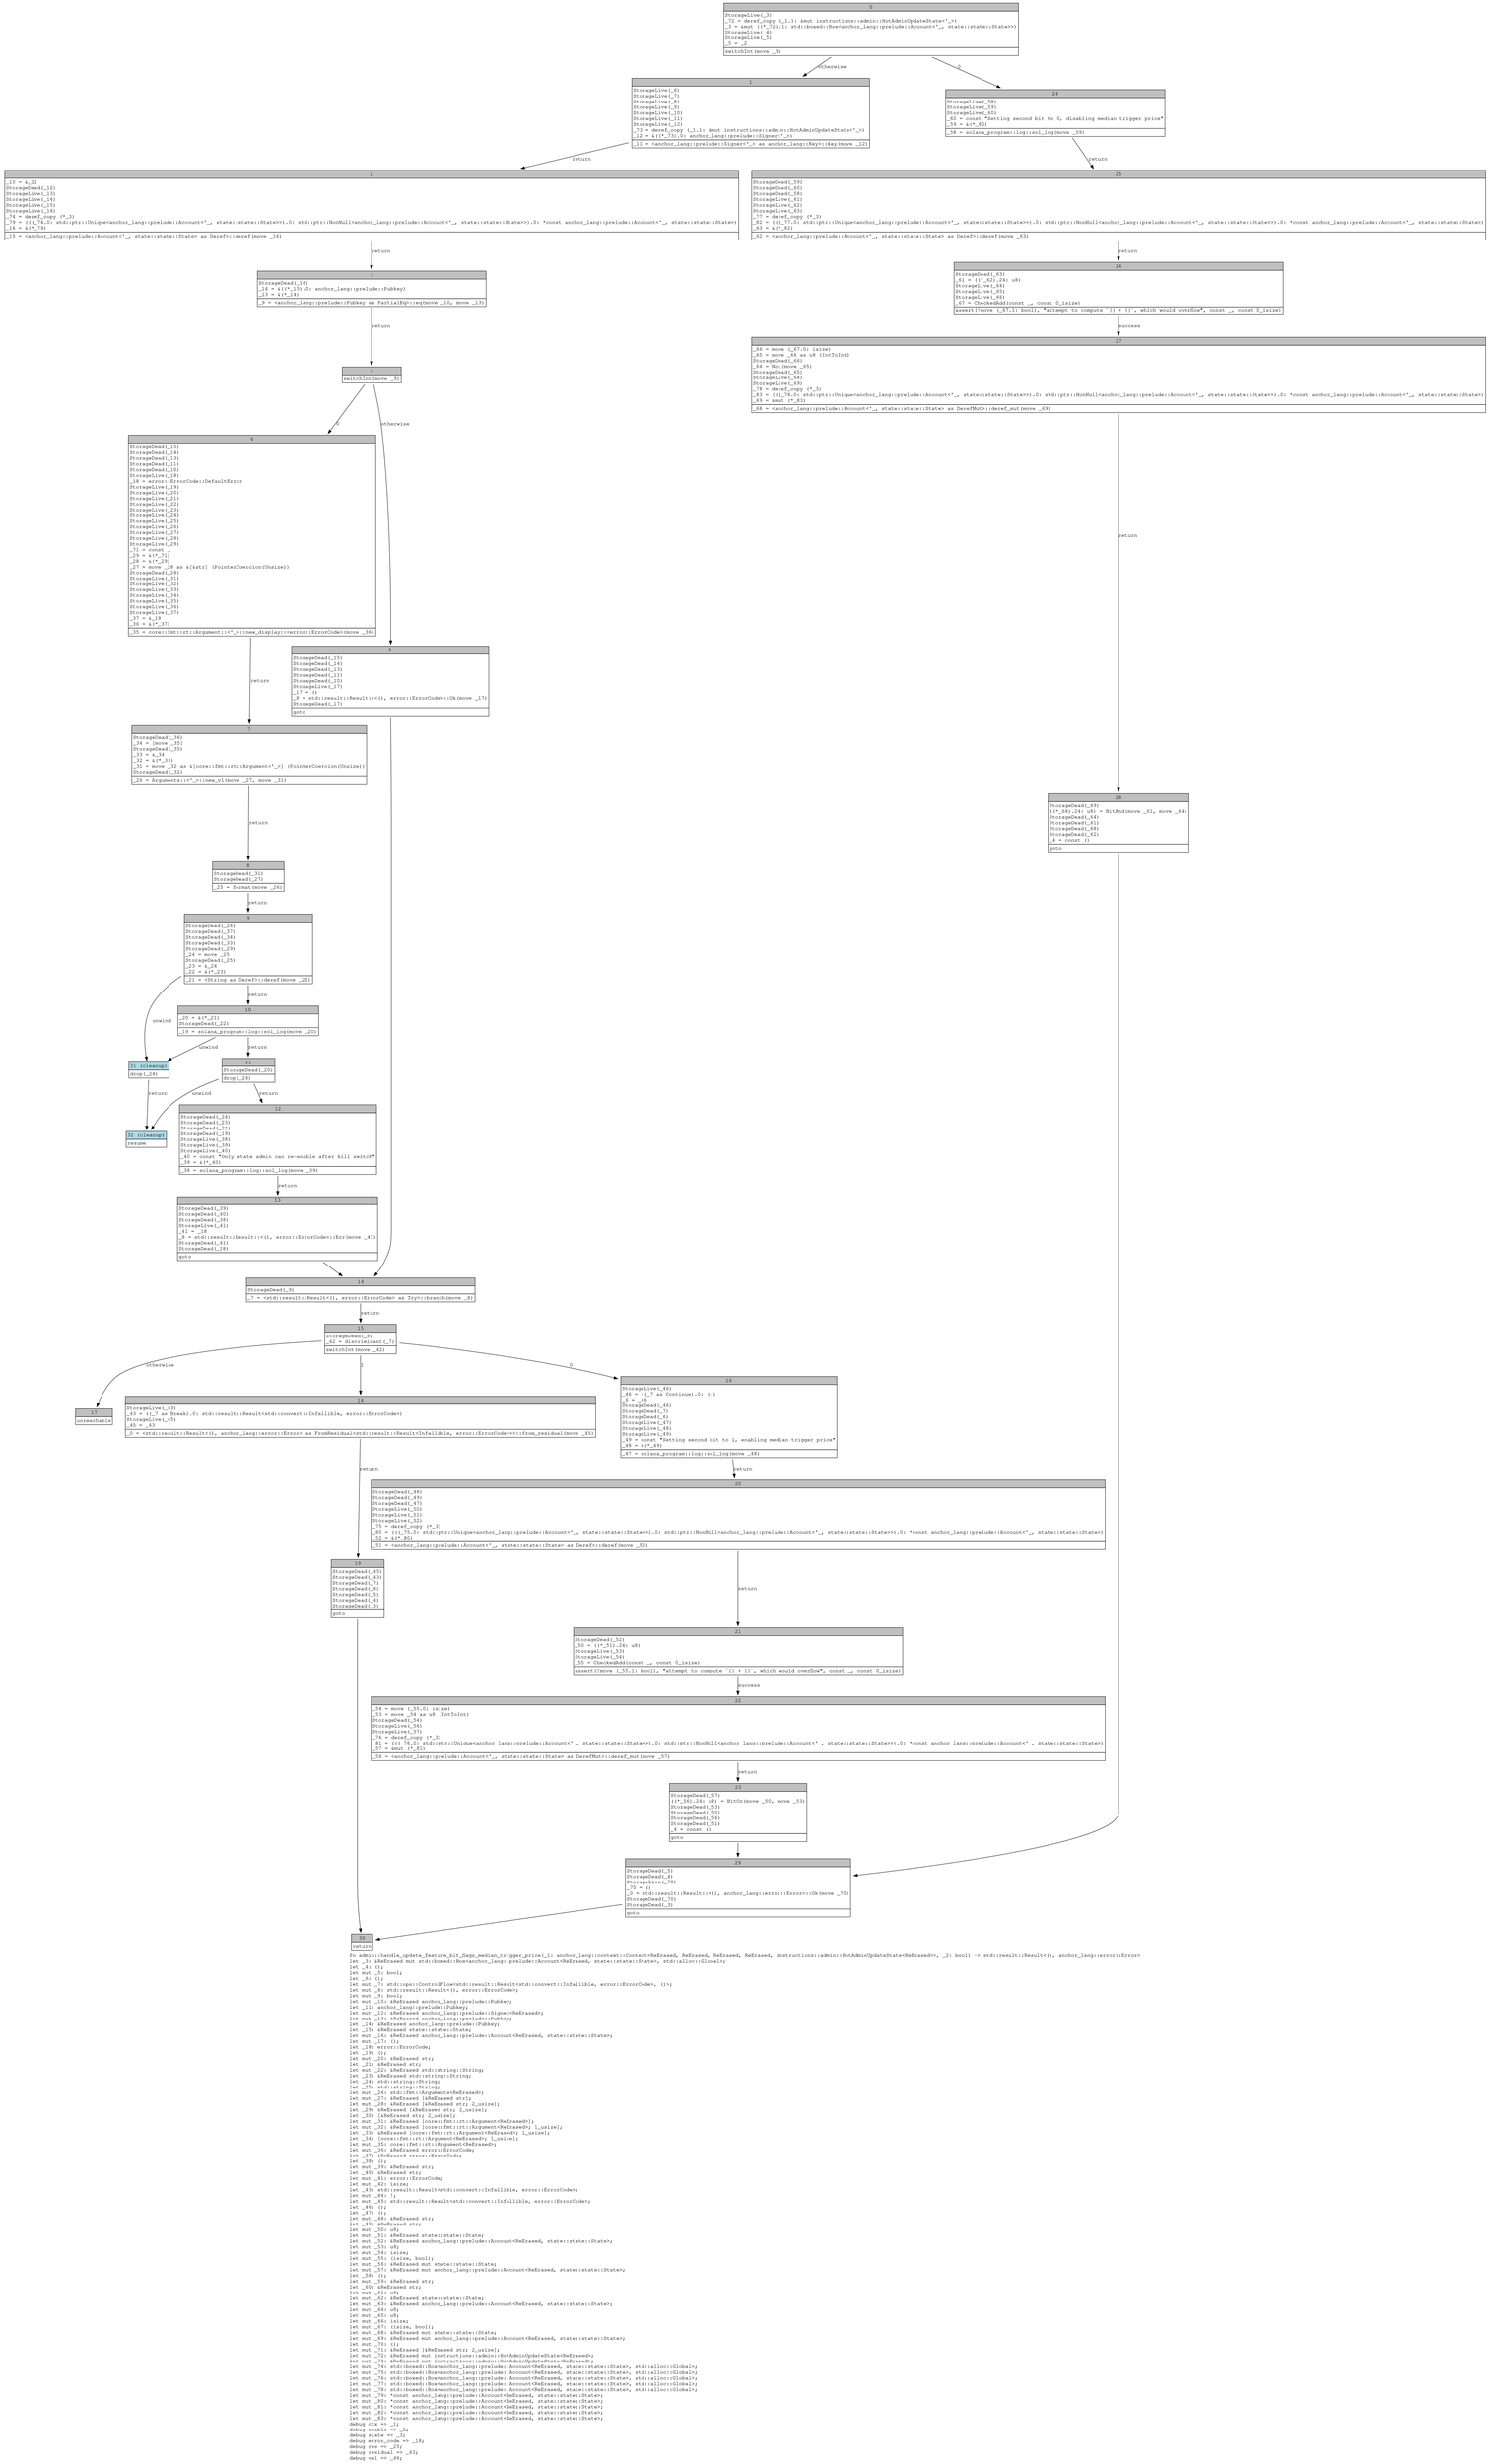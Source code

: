 digraph Mir_0_1131 {
    graph [fontname="Courier, monospace"];
    node [fontname="Courier, monospace"];
    edge [fontname="Courier, monospace"];
    label=<fn admin::handle_update_feature_bit_flags_median_trigger_price(_1: anchor_lang::context::Context&lt;ReErased, ReErased, ReErased, ReErased, instructions::admin::HotAdminUpdateState&lt;ReErased&gt;&gt;, _2: bool) -&gt; std::result::Result&lt;(), anchor_lang::error::Error&gt;<br align="left"/>let _3: &amp;ReErased mut std::boxed::Box&lt;anchor_lang::prelude::Account&lt;ReErased, state::state::State&gt;, std::alloc::Global&gt;;<br align="left"/>let _4: ();<br align="left"/>let mut _5: bool;<br align="left"/>let _6: ();<br align="left"/>let mut _7: std::ops::ControlFlow&lt;std::result::Result&lt;std::convert::Infallible, error::ErrorCode&gt;, ()&gt;;<br align="left"/>let mut _8: std::result::Result&lt;(), error::ErrorCode&gt;;<br align="left"/>let mut _9: bool;<br align="left"/>let mut _10: &amp;ReErased anchor_lang::prelude::Pubkey;<br align="left"/>let _11: anchor_lang::prelude::Pubkey;<br align="left"/>let mut _12: &amp;ReErased anchor_lang::prelude::Signer&lt;ReErased&gt;;<br align="left"/>let mut _13: &amp;ReErased anchor_lang::prelude::Pubkey;<br align="left"/>let _14: &amp;ReErased anchor_lang::prelude::Pubkey;<br align="left"/>let _15: &amp;ReErased state::state::State;<br align="left"/>let mut _16: &amp;ReErased anchor_lang::prelude::Account&lt;ReErased, state::state::State&gt;;<br align="left"/>let mut _17: ();<br align="left"/>let _18: error::ErrorCode;<br align="left"/>let _19: ();<br align="left"/>let mut _20: &amp;ReErased str;<br align="left"/>let _21: &amp;ReErased str;<br align="left"/>let mut _22: &amp;ReErased std::string::String;<br align="left"/>let _23: &amp;ReErased std::string::String;<br align="left"/>let _24: std::string::String;<br align="left"/>let _25: std::string::String;<br align="left"/>let mut _26: std::fmt::Arguments&lt;ReErased&gt;;<br align="left"/>let mut _27: &amp;ReErased [&amp;ReErased str];<br align="left"/>let mut _28: &amp;ReErased [&amp;ReErased str; 2_usize];<br align="left"/>let _29: &amp;ReErased [&amp;ReErased str; 2_usize];<br align="left"/>let _30: [&amp;ReErased str; 2_usize];<br align="left"/>let mut _31: &amp;ReErased [core::fmt::rt::Argument&lt;ReErased&gt;];<br align="left"/>let mut _32: &amp;ReErased [core::fmt::rt::Argument&lt;ReErased&gt;; 1_usize];<br align="left"/>let _33: &amp;ReErased [core::fmt::rt::Argument&lt;ReErased&gt;; 1_usize];<br align="left"/>let _34: [core::fmt::rt::Argument&lt;ReErased&gt;; 1_usize];<br align="left"/>let mut _35: core::fmt::rt::Argument&lt;ReErased&gt;;<br align="left"/>let mut _36: &amp;ReErased error::ErrorCode;<br align="left"/>let _37: &amp;ReErased error::ErrorCode;<br align="left"/>let _38: ();<br align="left"/>let mut _39: &amp;ReErased str;<br align="left"/>let _40: &amp;ReErased str;<br align="left"/>let mut _41: error::ErrorCode;<br align="left"/>let mut _42: isize;<br align="left"/>let _43: std::result::Result&lt;std::convert::Infallible, error::ErrorCode&gt;;<br align="left"/>let mut _44: !;<br align="left"/>let mut _45: std::result::Result&lt;std::convert::Infallible, error::ErrorCode&gt;;<br align="left"/>let _46: ();<br align="left"/>let _47: ();<br align="left"/>let mut _48: &amp;ReErased str;<br align="left"/>let _49: &amp;ReErased str;<br align="left"/>let mut _50: u8;<br align="left"/>let mut _51: &amp;ReErased state::state::State;<br align="left"/>let mut _52: &amp;ReErased anchor_lang::prelude::Account&lt;ReErased, state::state::State&gt;;<br align="left"/>let mut _53: u8;<br align="left"/>let mut _54: isize;<br align="left"/>let mut _55: (isize, bool);<br align="left"/>let mut _56: &amp;ReErased mut state::state::State;<br align="left"/>let mut _57: &amp;ReErased mut anchor_lang::prelude::Account&lt;ReErased, state::state::State&gt;;<br align="left"/>let _58: ();<br align="left"/>let mut _59: &amp;ReErased str;<br align="left"/>let _60: &amp;ReErased str;<br align="left"/>let mut _61: u8;<br align="left"/>let mut _62: &amp;ReErased state::state::State;<br align="left"/>let mut _63: &amp;ReErased anchor_lang::prelude::Account&lt;ReErased, state::state::State&gt;;<br align="left"/>let mut _64: u8;<br align="left"/>let mut _65: u8;<br align="left"/>let mut _66: isize;<br align="left"/>let mut _67: (isize, bool);<br align="left"/>let mut _68: &amp;ReErased mut state::state::State;<br align="left"/>let mut _69: &amp;ReErased mut anchor_lang::prelude::Account&lt;ReErased, state::state::State&gt;;<br align="left"/>let mut _70: ();<br align="left"/>let mut _71: &amp;ReErased [&amp;ReErased str; 2_usize];<br align="left"/>let mut _72: &amp;ReErased mut instructions::admin::HotAdminUpdateState&lt;ReErased&gt;;<br align="left"/>let mut _73: &amp;ReErased mut instructions::admin::HotAdminUpdateState&lt;ReErased&gt;;<br align="left"/>let mut _74: std::boxed::Box&lt;anchor_lang::prelude::Account&lt;ReErased, state::state::State&gt;, std::alloc::Global&gt;;<br align="left"/>let mut _75: std::boxed::Box&lt;anchor_lang::prelude::Account&lt;ReErased, state::state::State&gt;, std::alloc::Global&gt;;<br align="left"/>let mut _76: std::boxed::Box&lt;anchor_lang::prelude::Account&lt;ReErased, state::state::State&gt;, std::alloc::Global&gt;;<br align="left"/>let mut _77: std::boxed::Box&lt;anchor_lang::prelude::Account&lt;ReErased, state::state::State&gt;, std::alloc::Global&gt;;<br align="left"/>let mut _78: std::boxed::Box&lt;anchor_lang::prelude::Account&lt;ReErased, state::state::State&gt;, std::alloc::Global&gt;;<br align="left"/>let mut _79: *const anchor_lang::prelude::Account&lt;ReErased, state::state::State&gt;;<br align="left"/>let mut _80: *const anchor_lang::prelude::Account&lt;ReErased, state::state::State&gt;;<br align="left"/>let mut _81: *const anchor_lang::prelude::Account&lt;ReErased, state::state::State&gt;;<br align="left"/>let mut _82: *const anchor_lang::prelude::Account&lt;ReErased, state::state::State&gt;;<br align="left"/>let mut _83: *const anchor_lang::prelude::Account&lt;ReErased, state::state::State&gt;;<br align="left"/>debug ctx =&gt; _1;<br align="left"/>debug enable =&gt; _2;<br align="left"/>debug state =&gt; _3;<br align="left"/>debug error_code =&gt; _18;<br align="left"/>debug res =&gt; _25;<br align="left"/>debug residual =&gt; _43;<br align="left"/>debug val =&gt; _46;<br align="left"/>>;
    bb0__0_1131 [shape="none", label=<<table border="0" cellborder="1" cellspacing="0"><tr><td bgcolor="gray" align="center" colspan="1">0</td></tr><tr><td align="left" balign="left">StorageLive(_3)<br/>_72 = deref_copy (_1.1: &amp;mut instructions::admin::HotAdminUpdateState&lt;'_&gt;)<br/>_3 = &amp;mut ((*_72).1: std::boxed::Box&lt;anchor_lang::prelude::Account&lt;'_, state::state::State&gt;&gt;)<br/>StorageLive(_4)<br/>StorageLive(_5)<br/>_5 = _2<br/></td></tr><tr><td align="left">switchInt(move _5)</td></tr></table>>];
    bb1__0_1131 [shape="none", label=<<table border="0" cellborder="1" cellspacing="0"><tr><td bgcolor="gray" align="center" colspan="1">1</td></tr><tr><td align="left" balign="left">StorageLive(_6)<br/>StorageLive(_7)<br/>StorageLive(_8)<br/>StorageLive(_9)<br/>StorageLive(_10)<br/>StorageLive(_11)<br/>StorageLive(_12)<br/>_73 = deref_copy (_1.1: &amp;mut instructions::admin::HotAdminUpdateState&lt;'_&gt;)<br/>_12 = &amp;((*_73).0: anchor_lang::prelude::Signer&lt;'_&gt;)<br/></td></tr><tr><td align="left">_11 = &lt;anchor_lang::prelude::Signer&lt;'_&gt; as anchor_lang::Key&gt;::key(move _12)</td></tr></table>>];
    bb2__0_1131 [shape="none", label=<<table border="0" cellborder="1" cellspacing="0"><tr><td bgcolor="gray" align="center" colspan="1">2</td></tr><tr><td align="left" balign="left">_10 = &amp;_11<br/>StorageDead(_12)<br/>StorageLive(_13)<br/>StorageLive(_14)<br/>StorageLive(_15)<br/>StorageLive(_16)<br/>_74 = deref_copy (*_3)<br/>_79 = (((_74.0: std::ptr::Unique&lt;anchor_lang::prelude::Account&lt;'_, state::state::State&gt;&gt;).0: std::ptr::NonNull&lt;anchor_lang::prelude::Account&lt;'_, state::state::State&gt;&gt;).0: *const anchor_lang::prelude::Account&lt;'_, state::state::State&gt;)<br/>_16 = &amp;(*_79)<br/></td></tr><tr><td align="left">_15 = &lt;anchor_lang::prelude::Account&lt;'_, state::state::State&gt; as Deref&gt;::deref(move _16)</td></tr></table>>];
    bb3__0_1131 [shape="none", label=<<table border="0" cellborder="1" cellspacing="0"><tr><td bgcolor="gray" align="center" colspan="1">3</td></tr><tr><td align="left" balign="left">StorageDead(_16)<br/>_14 = &amp;((*_15).0: anchor_lang::prelude::Pubkey)<br/>_13 = &amp;(*_14)<br/></td></tr><tr><td align="left">_9 = &lt;anchor_lang::prelude::Pubkey as PartialEq&gt;::eq(move _10, move _13)</td></tr></table>>];
    bb4__0_1131 [shape="none", label=<<table border="0" cellborder="1" cellspacing="0"><tr><td bgcolor="gray" align="center" colspan="1">4</td></tr><tr><td align="left">switchInt(move _9)</td></tr></table>>];
    bb5__0_1131 [shape="none", label=<<table border="0" cellborder="1" cellspacing="0"><tr><td bgcolor="gray" align="center" colspan="1">5</td></tr><tr><td align="left" balign="left">StorageDead(_15)<br/>StorageDead(_14)<br/>StorageDead(_13)<br/>StorageDead(_11)<br/>StorageDead(_10)<br/>StorageLive(_17)<br/>_17 = ()<br/>_8 = std::result::Result::&lt;(), error::ErrorCode&gt;::Ok(move _17)<br/>StorageDead(_17)<br/></td></tr><tr><td align="left">goto</td></tr></table>>];
    bb6__0_1131 [shape="none", label=<<table border="0" cellborder="1" cellspacing="0"><tr><td bgcolor="gray" align="center" colspan="1">6</td></tr><tr><td align="left" balign="left">StorageDead(_15)<br/>StorageDead(_14)<br/>StorageDead(_13)<br/>StorageDead(_11)<br/>StorageDead(_10)<br/>StorageLive(_18)<br/>_18 = error::ErrorCode::DefaultError<br/>StorageLive(_19)<br/>StorageLive(_20)<br/>StorageLive(_21)<br/>StorageLive(_22)<br/>StorageLive(_23)<br/>StorageLive(_24)<br/>StorageLive(_25)<br/>StorageLive(_26)<br/>StorageLive(_27)<br/>StorageLive(_28)<br/>StorageLive(_29)<br/>_71 = const _<br/>_29 = &amp;(*_71)<br/>_28 = &amp;(*_29)<br/>_27 = move _28 as &amp;[&amp;str] (PointerCoercion(Unsize))<br/>StorageDead(_28)<br/>StorageLive(_31)<br/>StorageLive(_32)<br/>StorageLive(_33)<br/>StorageLive(_34)<br/>StorageLive(_35)<br/>StorageLive(_36)<br/>StorageLive(_37)<br/>_37 = &amp;_18<br/>_36 = &amp;(*_37)<br/></td></tr><tr><td align="left">_35 = core::fmt::rt::Argument::&lt;'_&gt;::new_display::&lt;error::ErrorCode&gt;(move _36)</td></tr></table>>];
    bb7__0_1131 [shape="none", label=<<table border="0" cellborder="1" cellspacing="0"><tr><td bgcolor="gray" align="center" colspan="1">7</td></tr><tr><td align="left" balign="left">StorageDead(_36)<br/>_34 = [move _35]<br/>StorageDead(_35)<br/>_33 = &amp;_34<br/>_32 = &amp;(*_33)<br/>_31 = move _32 as &amp;[core::fmt::rt::Argument&lt;'_&gt;] (PointerCoercion(Unsize))<br/>StorageDead(_32)<br/></td></tr><tr><td align="left">_26 = Arguments::&lt;'_&gt;::new_v1(move _27, move _31)</td></tr></table>>];
    bb8__0_1131 [shape="none", label=<<table border="0" cellborder="1" cellspacing="0"><tr><td bgcolor="gray" align="center" colspan="1">8</td></tr><tr><td align="left" balign="left">StorageDead(_31)<br/>StorageDead(_27)<br/></td></tr><tr><td align="left">_25 = format(move _26)</td></tr></table>>];
    bb9__0_1131 [shape="none", label=<<table border="0" cellborder="1" cellspacing="0"><tr><td bgcolor="gray" align="center" colspan="1">9</td></tr><tr><td align="left" balign="left">StorageDead(_26)<br/>StorageDead(_37)<br/>StorageDead(_34)<br/>StorageDead(_33)<br/>StorageDead(_29)<br/>_24 = move _25<br/>StorageDead(_25)<br/>_23 = &amp;_24<br/>_22 = &amp;(*_23)<br/></td></tr><tr><td align="left">_21 = &lt;String as Deref&gt;::deref(move _22)</td></tr></table>>];
    bb10__0_1131 [shape="none", label=<<table border="0" cellborder="1" cellspacing="0"><tr><td bgcolor="gray" align="center" colspan="1">10</td></tr><tr><td align="left" balign="left">_20 = &amp;(*_21)<br/>StorageDead(_22)<br/></td></tr><tr><td align="left">_19 = solana_program::log::sol_log(move _20)</td></tr></table>>];
    bb11__0_1131 [shape="none", label=<<table border="0" cellborder="1" cellspacing="0"><tr><td bgcolor="gray" align="center" colspan="1">11</td></tr><tr><td align="left" balign="left">StorageDead(_20)<br/></td></tr><tr><td align="left">drop(_24)</td></tr></table>>];
    bb12__0_1131 [shape="none", label=<<table border="0" cellborder="1" cellspacing="0"><tr><td bgcolor="gray" align="center" colspan="1">12</td></tr><tr><td align="left" balign="left">StorageDead(_24)<br/>StorageDead(_23)<br/>StorageDead(_21)<br/>StorageDead(_19)<br/>StorageLive(_38)<br/>StorageLive(_39)<br/>StorageLive(_40)<br/>_40 = const &quot;Only state admin can re-enable after kill switch&quot;<br/>_39 = &amp;(*_40)<br/></td></tr><tr><td align="left">_38 = solana_program::log::sol_log(move _39)</td></tr></table>>];
    bb13__0_1131 [shape="none", label=<<table border="0" cellborder="1" cellspacing="0"><tr><td bgcolor="gray" align="center" colspan="1">13</td></tr><tr><td align="left" balign="left">StorageDead(_39)<br/>StorageDead(_40)<br/>StorageDead(_38)<br/>StorageLive(_41)<br/>_41 = _18<br/>_8 = std::result::Result::&lt;(), error::ErrorCode&gt;::Err(move _41)<br/>StorageDead(_41)<br/>StorageDead(_18)<br/></td></tr><tr><td align="left">goto</td></tr></table>>];
    bb14__0_1131 [shape="none", label=<<table border="0" cellborder="1" cellspacing="0"><tr><td bgcolor="gray" align="center" colspan="1">14</td></tr><tr><td align="left" balign="left">StorageDead(_9)<br/></td></tr><tr><td align="left">_7 = &lt;std::result::Result&lt;(), error::ErrorCode&gt; as Try&gt;::branch(move _8)</td></tr></table>>];
    bb15__0_1131 [shape="none", label=<<table border="0" cellborder="1" cellspacing="0"><tr><td bgcolor="gray" align="center" colspan="1">15</td></tr><tr><td align="left" balign="left">StorageDead(_8)<br/>_42 = discriminant(_7)<br/></td></tr><tr><td align="left">switchInt(move _42)</td></tr></table>>];
    bb16__0_1131 [shape="none", label=<<table border="0" cellborder="1" cellspacing="0"><tr><td bgcolor="gray" align="center" colspan="1">16</td></tr><tr><td align="left" balign="left">StorageLive(_46)<br/>_46 = ((_7 as Continue).0: ())<br/>_6 = _46<br/>StorageDead(_46)<br/>StorageDead(_7)<br/>StorageDead(_6)<br/>StorageLive(_47)<br/>StorageLive(_48)<br/>StorageLive(_49)<br/>_49 = const &quot;Setting second bit to 1, enabling median trigger price&quot;<br/>_48 = &amp;(*_49)<br/></td></tr><tr><td align="left">_47 = solana_program::log::sol_log(move _48)</td></tr></table>>];
    bb17__0_1131 [shape="none", label=<<table border="0" cellborder="1" cellspacing="0"><tr><td bgcolor="gray" align="center" colspan="1">17</td></tr><tr><td align="left">unreachable</td></tr></table>>];
    bb18__0_1131 [shape="none", label=<<table border="0" cellborder="1" cellspacing="0"><tr><td bgcolor="gray" align="center" colspan="1">18</td></tr><tr><td align="left" balign="left">StorageLive(_43)<br/>_43 = ((_7 as Break).0: std::result::Result&lt;std::convert::Infallible, error::ErrorCode&gt;)<br/>StorageLive(_45)<br/>_45 = _43<br/></td></tr><tr><td align="left">_0 = &lt;std::result::Result&lt;(), anchor_lang::error::Error&gt; as FromResidual&lt;std::result::Result&lt;Infallible, error::ErrorCode&gt;&gt;&gt;::from_residual(move _45)</td></tr></table>>];
    bb19__0_1131 [shape="none", label=<<table border="0" cellborder="1" cellspacing="0"><tr><td bgcolor="gray" align="center" colspan="1">19</td></tr><tr><td align="left" balign="left">StorageDead(_45)<br/>StorageDead(_43)<br/>StorageDead(_7)<br/>StorageDead(_6)<br/>StorageDead(_5)<br/>StorageDead(_4)<br/>StorageDead(_3)<br/></td></tr><tr><td align="left">goto</td></tr></table>>];
    bb20__0_1131 [shape="none", label=<<table border="0" cellborder="1" cellspacing="0"><tr><td bgcolor="gray" align="center" colspan="1">20</td></tr><tr><td align="left" balign="left">StorageDead(_48)<br/>StorageDead(_49)<br/>StorageDead(_47)<br/>StorageLive(_50)<br/>StorageLive(_51)<br/>StorageLive(_52)<br/>_75 = deref_copy (*_3)<br/>_80 = (((_75.0: std::ptr::Unique&lt;anchor_lang::prelude::Account&lt;'_, state::state::State&gt;&gt;).0: std::ptr::NonNull&lt;anchor_lang::prelude::Account&lt;'_, state::state::State&gt;&gt;).0: *const anchor_lang::prelude::Account&lt;'_, state::state::State&gt;)<br/>_52 = &amp;(*_80)<br/></td></tr><tr><td align="left">_51 = &lt;anchor_lang::prelude::Account&lt;'_, state::state::State&gt; as Deref&gt;::deref(move _52)</td></tr></table>>];
    bb21__0_1131 [shape="none", label=<<table border="0" cellborder="1" cellspacing="0"><tr><td bgcolor="gray" align="center" colspan="1">21</td></tr><tr><td align="left" balign="left">StorageDead(_52)<br/>_50 = ((*_51).24: u8)<br/>StorageLive(_53)<br/>StorageLive(_54)<br/>_55 = CheckedAdd(const _, const 0_isize)<br/></td></tr><tr><td align="left">assert(!move (_55.1: bool), &quot;attempt to compute `{} + {}`, which would overflow&quot;, const _, const 0_isize)</td></tr></table>>];
    bb22__0_1131 [shape="none", label=<<table border="0" cellborder="1" cellspacing="0"><tr><td bgcolor="gray" align="center" colspan="1">22</td></tr><tr><td align="left" balign="left">_54 = move (_55.0: isize)<br/>_53 = move _54 as u8 (IntToInt)<br/>StorageDead(_54)<br/>StorageLive(_56)<br/>StorageLive(_57)<br/>_76 = deref_copy (*_3)<br/>_81 = (((_76.0: std::ptr::Unique&lt;anchor_lang::prelude::Account&lt;'_, state::state::State&gt;&gt;).0: std::ptr::NonNull&lt;anchor_lang::prelude::Account&lt;'_, state::state::State&gt;&gt;).0: *const anchor_lang::prelude::Account&lt;'_, state::state::State&gt;)<br/>_57 = &amp;mut (*_81)<br/></td></tr><tr><td align="left">_56 = &lt;anchor_lang::prelude::Account&lt;'_, state::state::State&gt; as DerefMut&gt;::deref_mut(move _57)</td></tr></table>>];
    bb23__0_1131 [shape="none", label=<<table border="0" cellborder="1" cellspacing="0"><tr><td bgcolor="gray" align="center" colspan="1">23</td></tr><tr><td align="left" balign="left">StorageDead(_57)<br/>((*_56).24: u8) = BitOr(move _50, move _53)<br/>StorageDead(_53)<br/>StorageDead(_50)<br/>StorageDead(_56)<br/>StorageDead(_51)<br/>_4 = const ()<br/></td></tr><tr><td align="left">goto</td></tr></table>>];
    bb24__0_1131 [shape="none", label=<<table border="0" cellborder="1" cellspacing="0"><tr><td bgcolor="gray" align="center" colspan="1">24</td></tr><tr><td align="left" balign="left">StorageLive(_58)<br/>StorageLive(_59)<br/>StorageLive(_60)<br/>_60 = const &quot;Setting second bit to 0, disabling median trigger price&quot;<br/>_59 = &amp;(*_60)<br/></td></tr><tr><td align="left">_58 = solana_program::log::sol_log(move _59)</td></tr></table>>];
    bb25__0_1131 [shape="none", label=<<table border="0" cellborder="1" cellspacing="0"><tr><td bgcolor="gray" align="center" colspan="1">25</td></tr><tr><td align="left" balign="left">StorageDead(_59)<br/>StorageDead(_60)<br/>StorageDead(_58)<br/>StorageLive(_61)<br/>StorageLive(_62)<br/>StorageLive(_63)<br/>_77 = deref_copy (*_3)<br/>_82 = (((_77.0: std::ptr::Unique&lt;anchor_lang::prelude::Account&lt;'_, state::state::State&gt;&gt;).0: std::ptr::NonNull&lt;anchor_lang::prelude::Account&lt;'_, state::state::State&gt;&gt;).0: *const anchor_lang::prelude::Account&lt;'_, state::state::State&gt;)<br/>_63 = &amp;(*_82)<br/></td></tr><tr><td align="left">_62 = &lt;anchor_lang::prelude::Account&lt;'_, state::state::State&gt; as Deref&gt;::deref(move _63)</td></tr></table>>];
    bb26__0_1131 [shape="none", label=<<table border="0" cellborder="1" cellspacing="0"><tr><td bgcolor="gray" align="center" colspan="1">26</td></tr><tr><td align="left" balign="left">StorageDead(_63)<br/>_61 = ((*_62).24: u8)<br/>StorageLive(_64)<br/>StorageLive(_65)<br/>StorageLive(_66)<br/>_67 = CheckedAdd(const _, const 0_isize)<br/></td></tr><tr><td align="left">assert(!move (_67.1: bool), &quot;attempt to compute `{} + {}`, which would overflow&quot;, const _, const 0_isize)</td></tr></table>>];
    bb27__0_1131 [shape="none", label=<<table border="0" cellborder="1" cellspacing="0"><tr><td bgcolor="gray" align="center" colspan="1">27</td></tr><tr><td align="left" balign="left">_66 = move (_67.0: isize)<br/>_65 = move _66 as u8 (IntToInt)<br/>StorageDead(_66)<br/>_64 = Not(move _65)<br/>StorageDead(_65)<br/>StorageLive(_68)<br/>StorageLive(_69)<br/>_78 = deref_copy (*_3)<br/>_83 = (((_78.0: std::ptr::Unique&lt;anchor_lang::prelude::Account&lt;'_, state::state::State&gt;&gt;).0: std::ptr::NonNull&lt;anchor_lang::prelude::Account&lt;'_, state::state::State&gt;&gt;).0: *const anchor_lang::prelude::Account&lt;'_, state::state::State&gt;)<br/>_69 = &amp;mut (*_83)<br/></td></tr><tr><td align="left">_68 = &lt;anchor_lang::prelude::Account&lt;'_, state::state::State&gt; as DerefMut&gt;::deref_mut(move _69)</td></tr></table>>];
    bb28__0_1131 [shape="none", label=<<table border="0" cellborder="1" cellspacing="0"><tr><td bgcolor="gray" align="center" colspan="1">28</td></tr><tr><td align="left" balign="left">StorageDead(_69)<br/>((*_68).24: u8) = BitAnd(move _61, move _64)<br/>StorageDead(_64)<br/>StorageDead(_61)<br/>StorageDead(_68)<br/>StorageDead(_62)<br/>_4 = const ()<br/></td></tr><tr><td align="left">goto</td></tr></table>>];
    bb29__0_1131 [shape="none", label=<<table border="0" cellborder="1" cellspacing="0"><tr><td bgcolor="gray" align="center" colspan="1">29</td></tr><tr><td align="left" balign="left">StorageDead(_5)<br/>StorageDead(_4)<br/>StorageLive(_70)<br/>_70 = ()<br/>_0 = std::result::Result::&lt;(), anchor_lang::error::Error&gt;::Ok(move _70)<br/>StorageDead(_70)<br/>StorageDead(_3)<br/></td></tr><tr><td align="left">goto</td></tr></table>>];
    bb30__0_1131 [shape="none", label=<<table border="0" cellborder="1" cellspacing="0"><tr><td bgcolor="gray" align="center" colspan="1">30</td></tr><tr><td align="left">return</td></tr></table>>];
    bb31__0_1131 [shape="none", label=<<table border="0" cellborder="1" cellspacing="0"><tr><td bgcolor="lightblue" align="center" colspan="1">31 (cleanup)</td></tr><tr><td align="left">drop(_24)</td></tr></table>>];
    bb32__0_1131 [shape="none", label=<<table border="0" cellborder="1" cellspacing="0"><tr><td bgcolor="lightblue" align="center" colspan="1">32 (cleanup)</td></tr><tr><td align="left">resume</td></tr></table>>];
    bb0__0_1131 -> bb24__0_1131 [label="0"];
    bb0__0_1131 -> bb1__0_1131 [label="otherwise"];
    bb1__0_1131 -> bb2__0_1131 [label="return"];
    bb2__0_1131 -> bb3__0_1131 [label="return"];
    bb3__0_1131 -> bb4__0_1131 [label="return"];
    bb4__0_1131 -> bb6__0_1131 [label="0"];
    bb4__0_1131 -> bb5__0_1131 [label="otherwise"];
    bb5__0_1131 -> bb14__0_1131 [label=""];
    bb6__0_1131 -> bb7__0_1131 [label="return"];
    bb7__0_1131 -> bb8__0_1131 [label="return"];
    bb8__0_1131 -> bb9__0_1131 [label="return"];
    bb9__0_1131 -> bb10__0_1131 [label="return"];
    bb9__0_1131 -> bb31__0_1131 [label="unwind"];
    bb10__0_1131 -> bb11__0_1131 [label="return"];
    bb10__0_1131 -> bb31__0_1131 [label="unwind"];
    bb11__0_1131 -> bb12__0_1131 [label="return"];
    bb11__0_1131 -> bb32__0_1131 [label="unwind"];
    bb12__0_1131 -> bb13__0_1131 [label="return"];
    bb13__0_1131 -> bb14__0_1131 [label=""];
    bb14__0_1131 -> bb15__0_1131 [label="return"];
    bb15__0_1131 -> bb16__0_1131 [label="0"];
    bb15__0_1131 -> bb18__0_1131 [label="1"];
    bb15__0_1131 -> bb17__0_1131 [label="otherwise"];
    bb16__0_1131 -> bb20__0_1131 [label="return"];
    bb18__0_1131 -> bb19__0_1131 [label="return"];
    bb19__0_1131 -> bb30__0_1131 [label=""];
    bb20__0_1131 -> bb21__0_1131 [label="return"];
    bb21__0_1131 -> bb22__0_1131 [label="success"];
    bb22__0_1131 -> bb23__0_1131 [label="return"];
    bb23__0_1131 -> bb29__0_1131 [label=""];
    bb24__0_1131 -> bb25__0_1131 [label="return"];
    bb25__0_1131 -> bb26__0_1131 [label="return"];
    bb26__0_1131 -> bb27__0_1131 [label="success"];
    bb27__0_1131 -> bb28__0_1131 [label="return"];
    bb28__0_1131 -> bb29__0_1131 [label=""];
    bb29__0_1131 -> bb30__0_1131 [label=""];
    bb31__0_1131 -> bb32__0_1131 [label="return"];
}
